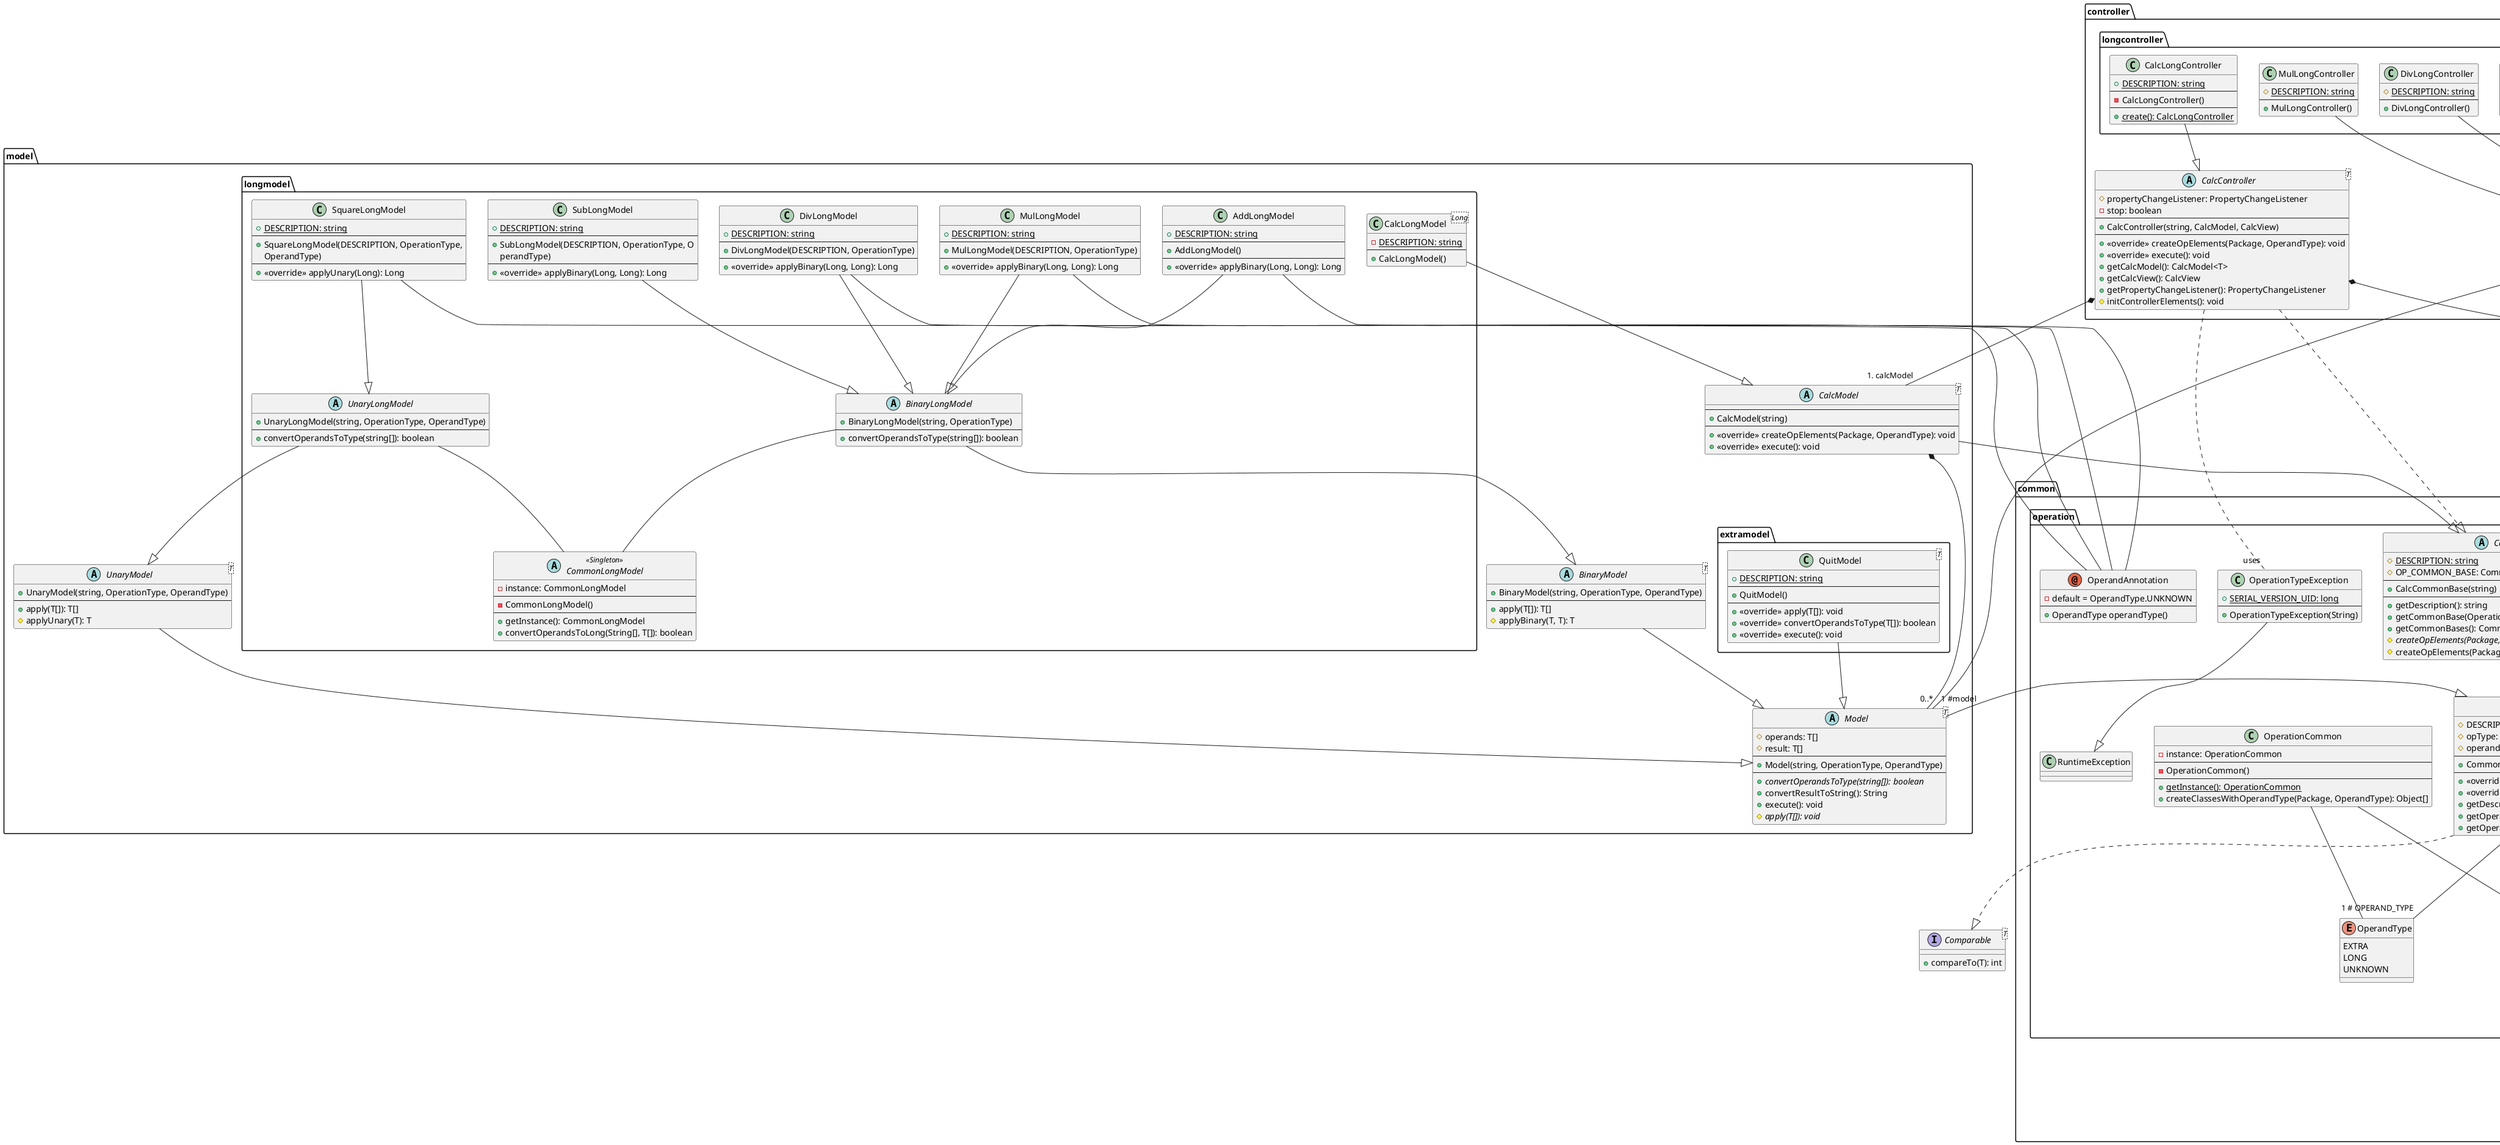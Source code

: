 @startuml
'https://plantuml.com/class-diagram

interface Comparable<T> {
  + compareTo(T): int
}

package common {

  package misc {
    interface MyCommand {
      + execute(): void
    }

    abstract MyConcreteObservable {
      - propertyChangeSupport: PropertyChangeSupport
      --
      + MyConcreteObservable()
      --
      <<override>>
      + addPropertyChangeListener(PropertyChangeListener): void
      + getPropertyChangeSupport() : PropertyChangeSupport
      <<override>>
      + removePropertyChangeListener(PropertyChangeListener): void
    }
    MyConcreteObservable ..|> MyObservable

    interface MyObservable {
          + addPropertyChangeListener(PropertyChangeListener): void
          + removePropertyChangeListener(PropertyChangeListener): void
    }

    class PackageIntrospection {
      - LOGGER: Logger
      - {static} instance: PackageIntrospection
      --
      + getClassesInPackage(packageName); Class[]
      + {static} getInstance(): PackageIntrospection
      --
      - PackageIntrospection()
    }
  }

  package operation {
      abstract class CalcCommonBase {
        # {static} DESCRIPTION: string
        # OP_COMMON_BASE: CommonBase[]
        --
        + CalcCommonBase(string)
        --
        + getDescription(): string
        + getCommonBase(OperationType): CommonBase
        + getCommonBases(): CommonBase[]
        # {abstract}createOpElements(Package, OperandType, CommonBase): void
        # createOpElements(Package, OperandType, CommonBase): void
      }
      CalcCommonBase *-- "0..*" CommonBase
      CalcCommonBase ..|> MyCommand

    abstract class CommonBase {
      # DESCRIPTION: string
      # opType: OperationType
      # operandType: OperandType
      --
      + CommonBase(description: string, OperationType, OperandType)
      --
      + <<override>> compareTo(CommonBase): int
      + <<override>> execute(): void
      + getDescription(): string
      + getOperandType(): OperandType
      + getOperationType(): OperationType
    }
    CommonBase o-- "1 #OP_TYPE" OperationType
    CommonBase o-- "1 # OPERAND_TYPE" OperandType
    CommonBase ..|> MyCommand
    CommonBase ..|> Comparable
    CommonBase --|> MyConcreteObservable

    annotation OperandAnnotation {
      - default = OperandType.UNKNOWN
      --
      + OperandType operandType()
    }

    enum OperandType {
          EXTRA
          LONG
          UNKNOWN
    }

    class OperationCommon {
      - instance: OperationCommon
      --
      - OperationCommon()
      --
      + {static} getInstance(): OperationCommon
      + createClassesWithOperandType(Package, OperandType): Object[]
    }
    OperationCommon -- OperandType
    OperationCommon -- OperationType

    enum OperationType {
      - SHORTCUT: string
      --
      - OperationType(shortcut: string)
      --
      + getShortcut(): string
      --
      ADD ("+")
      DIV ("/")
      MUL ("*")
      SQU ("sq")
      SUB ("-")
      QUIT ("q")
      UNKNOWN ("?")
    }

    class OperationTypeException {
        + {static} SERIAL_VERSION_UID: long
        --
        + OperationTypeException(String)
    }
    OperationTypeException --|> RuntimeException
  }
}


package model {
    abstract class CalcModel<T> {
      --
      + CalcModel(string)
      --
      + <<override>> createOpElements(Package, OperandType): void
      + <<override>> execute(): void
    }
    CalcModel *-- "0..*" Model
    CalcModel --|> CalcCommonBase

    abstract class Model<T> {
      # operands: T[]
      # result: T[]
      --
      + Model(string, OperationType, OperandType)
      --
      + {abstract} convertOperandsToType(string[]): boolean
      + convertResultToString(): String
      + execute(): void
      # {abstract} apply(T[]): void
    }
    Model --|> CommonBase

    abstract class BinaryModel<T> {
      + BinaryModel(string, OperationType, OperandType)
      --
      + apply(T[]): T[]
      # applyBinary(T, T): T
    }
    BinaryModel --|> Model

    abstract class UnaryModel<T> {
          + UnaryModel(string, OperationType, OperandType)
          --
          + apply(T[]): T[]
          # applyUnary(T): T
    }
    UnaryModel --|> Model

  package longmodel {
    class AddLongModel {
      + {static} DESCRIPTION: string
      --
      + AddLongModel()
      --
      + <<override>> applyBinary(Long, Long): Long
    }
    AddLongModel --|> BinaryLongModel
    AddLongModel -- OperandAnnotation

    class CalcLongModel<Long> {
      - {static} DESCRIPTION: string
      --
      + CalcLongModel()
    }
    CalcLongModel --|> CalcModel

    class DivLongModel {
      + {static} DESCRIPTION: string
      --
      + DivLongModel(DESCRIPTION, OperationType)
      --
      + <<override>> applyBinary(Long, Long): Long
    }
    DivLongModel --|> BinaryLongModel
    DivLongModel -- OperandAnnotation

    class SquareLongModel {
     + {static} DESCRIPTION: string
     --
     + SquareLongModel(DESCRIPTION, OperationType,
       OperandType)
     --
     + <<override>> applyUnary(Long): Long
   }
    SquareLongModel --|> UnaryLongModel
    SquareLongModel -- OperandAnnotation

    abstract class CommonLongModel <<Singleton>> {
      - instance: CommonLongModel
      --
      - CommonLongModel()
      --
      + getInstance(): CommonLongModel
      + convertOperandsToLong(String[], T[]): boolean
    }

    abstract class BinaryLongModel{
      + BinaryLongModel(string, OperationType)
      --
      + convertOperandsToType(string[]): boolean
    }
    BinaryLongModel --|> BinaryModel
    BinaryLongModel -- CommonLongModel

    abstract class UnaryLongModel{
      + UnaryLongModel(string, OperationType, OperandType)
      --
      + convertOperandsToType(string[]): boolean
    }
    UnaryLongModel --|> UnaryModel
    UnaryLongModel -- CommonLongModel

    class MulLongModel {
      + {static} DESCRIPTION: string
      --
      + MulLongModel(DESCRIPTION, OperationType)
      --
      + <<override>> applyBinary(Long, Long): Long
    }
    MulLongModel --|> BinaryLongModel
    MulLongModel -- OperandAnnotation

    class SubLongModel {
      + {static} DESCRIPTION: string
      --
      + SubLongModel(DESCRIPTION, OperationType, O
        perandType)
      --
      + <<override>> applyBinary(Long, Long): Long
    }
    SubLongModel --|> BinaryLongModel
  }

  package extramodel {
    class QuitModel<T> {
      + {static} DESCRIPTION: string
      --
      + QuitModel()
      --
      + <<override>> apply(T[]): void
      + <<override>> convertOperandsToType(T[]): boolean
      + <<override>> execute(): void
    }
    QuitModel --|> Model
  }
}


package view {

  abstract class View {
    - OPERANDS: string[]
    --
    + View(string, OperationType, OperandType)
    --
    + displayError(): void
    + displayResult(result:string): void
    + <<override>> execute(): void
    + getDescription(): string
    + getOperands(): string[]
    + getShortcut(): string
  }
  View --|> CommonBase

  abstract class CalcView{
    # operationType: OperationType
    --
    + CalcView(description)
    --
    + <<override>> createElements(Package, OperandType): void
    + displayElementsDescription(): void
    + <<override>> execute(): void
    + getOperationType(): OperationType
  }
  CalcView o-- "0..* -opViews" View
  CalcView o-- "1 #opType" OperationType
  CalcView --|> CalcCommonBase

  package longview {
    class AddLongView {
      + {static} DESCRIPTION: string
      --
      + AddLongView()
    }
    AddLongView --|> View

    class DivLongView {
          + {static} DESCRIPTION: string
          --
          + DivLongView()
        }
        DivLongView --|> View

    class MulLongView {
      + {static} DESCRIPTION: string
      --
      + MulLongView()
    }
    MulLongView --|> View

    class SquareLongView {
          + {static} DESCRIPTION: string
          --
          + SquareLongView()
        }
        SquareLongView --|> View

    class SubLongView {
      + {static} DESCRIPTION: string
      --
      + SubLongView()
    }
    SubLongView --|> View

    class CalcLongView {
      # {static} DESCRIPTION: string
      --
      + CalcLongView()
    }
    CalcLongView --|> CalcView
  }

  package extraview {
    class QuitView {
      + {static} DESCRIPTION: string
      --
      + QuitView()
      --
      + <<override>> execute(): void
    }
    QuitView --|> View
  }
}


package controller {
  abstract class CalcController<T> {
    # propertyChangeListener: PropertyChangeListener
    - stop: boolean
    --
    + CalcController(string, CalcModel, CalcView)
    --
    + <<override>> createOpElements(Package, OperandType): void
    + <<override>> execute(): void
    + getCalcModel(): CalcModel<T>
    + getCalcView(): CalcView
    + getPropertyChangeListener(): PropertyChangeListener
    # initControllerElements(): void
  }
  CalcController ..|> CalcCommonBase
  CalcController .. "uses" OperationTypeException
  CalcController *-- "#calcModel" CalcModel
  CalcController *-- "#calcView" CalcView

  abstract class Controller<T> {
    # propertyChangeListener: PropertyChangeListener
    --
    + Controller(string, OperationType, OperandType)
    --
    + <<override>> execute(): void
    + getModel(): Model
    + getView(): View
    + setModel(Model): void
    + setView(View): void
  }
  Controller *-- "1 #model" Model
  Controller *-- "1 #view" View
  Controller --|> CommonBase


  package longcontroller {
    class AddLongController {
      # {static} DESCRIPTION: string
      --
      + AddLongController()
    }
    AddLongController --|> Controller

    class CalcLongController {
      + {static} DESCRIPTION: string
      --
      - CalcLongController()
      --
      + {static} create(): CalcLongController
    }
    CalcLongController --|> CalcController

    class DivLongController {
      # {static} DESCRIPTION: string
      --
      + DivLongController()
     }
     DivLongController --|> Controller

    class MulLongController {
      # {static} DESCRIPTION: string
      --
      + MulLongController()
    }
    MulLongController --|> Controller

    class SquareLongController {
          # {static} DESCRIPTION: string
          --
          + SquareLongController()
    }
    SquareLongController --|> Controller

    class SubLongController {
      # {static} DESCRIPTION: string
      --
      + SubLongController()
    }
    SubLongController --|> Controller
  }

  package extracontroller {
    class QuitController {
      # {static} DESCRIPTION: string
      --
      + QuitController()
      --
      + <<override>> execute(): void
    }
    QuitController --|> Controller
  }
}



package calcop {
  abstract class Calc {
    # CALC_OP_CONTROLLER: CalcController
    # propertyChangeListener
    --
    + Calc(CalcController)
  }
  Calc ..-|> MyCommand
  Calc --|> MyConcreteObservable

  package calclongop {
    class CalcLong {
      + create(): CalcLong
      --
      - CalcLong()
      --
      +<<override>> execute(): void
    }
    CalcLong --|> Calc
  }
}



@enduml